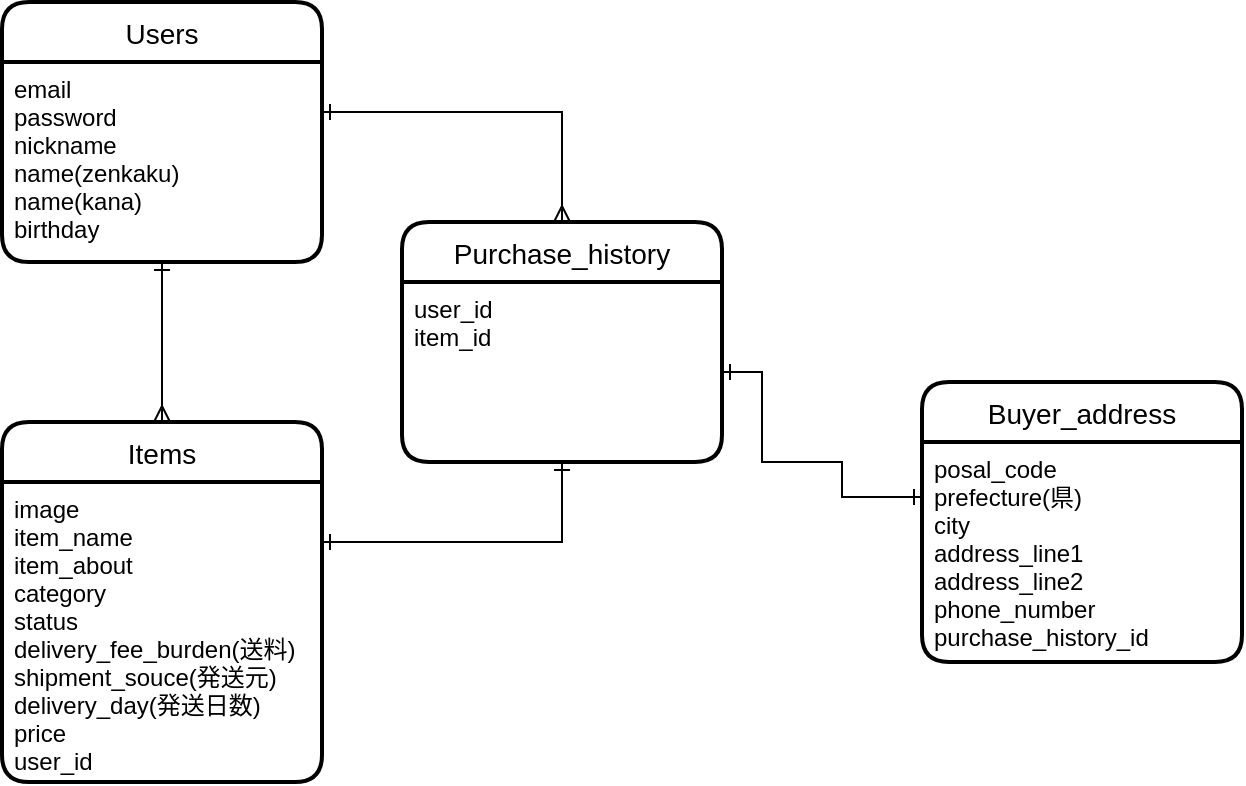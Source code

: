 <mxfile version="14.2.4" type="embed">
    <diagram id="UH21vCe4Wy03LuEB0gQ2" name="ページ1">
        <mxGraphModel dx="1137" dy="680" grid="1" gridSize="10" guides="1" tooltips="1" connect="1" arrows="1" fold="1" page="1" pageScale="1" pageWidth="850" pageHeight="1100" math="0" shadow="0">
            <root>
                <mxCell id="0"/>
                <mxCell id="1" parent="0"/>
                <mxCell id="25" style="edgeStyle=orthogonalEdgeStyle;rounded=0;orthogonalLoop=1;jettySize=auto;html=1;exitX=1;exitY=0.5;exitDx=0;exitDy=0;startArrow=ERone;startFill=0;endArrow=ERone;endFill=0;targetPerimeterSpacing=0;" edge="1" parent="1">
                    <mxGeometry relative="1" as="geometry">
                        <mxPoint x="360" y="380" as="targetPoint"/>
                        <mxPoint x="240" y="420" as="sourcePoint"/>
                        <Array as="points">
                            <mxPoint x="360" y="420"/>
                        </Array>
                    </mxGeometry>
                </mxCell>
                <mxCell id="51" value="Users" style="swimlane;childLayout=stackLayout;horizontal=1;startSize=30;horizontalStack=0;rounded=1;fontSize=14;fontStyle=0;strokeWidth=2;resizeParent=0;resizeLast=1;shadow=0;dashed=0;align=center;" vertex="1" parent="1">
                    <mxGeometry x="80" y="150" width="160" height="130" as="geometry"/>
                </mxCell>
                <mxCell id="52" value="email&#10;password&#10;nickname&#10;name(zenkaku)&#10;name(kana)&#10;birthday&#10;" style="align=left;strokeColor=none;fillColor=none;spacingLeft=4;fontSize=12;verticalAlign=top;resizable=0;rotatable=0;part=1;" vertex="1" parent="51">
                    <mxGeometry y="30" width="160" height="100" as="geometry"/>
                </mxCell>
                <mxCell id="53" value="Items" style="swimlane;childLayout=stackLayout;horizontal=1;startSize=30;horizontalStack=0;rounded=1;fontSize=14;fontStyle=0;strokeWidth=2;resizeParent=0;resizeLast=1;shadow=0;dashed=0;align=center;" vertex="1" parent="1">
                    <mxGeometry x="80" y="360" width="160" height="180" as="geometry"/>
                </mxCell>
                <mxCell id="54" value="image&#10;item_name&#10;item_about&#10;category&#10;status&#10;delivery_fee_burden(送料)&#10;shipment_souce(発送元)&#10;delivery_day(発送日数)&#10;price&#10;user_id&#10;" style="align=left;strokeColor=none;fillColor=none;spacingLeft=4;fontSize=12;verticalAlign=top;resizable=0;rotatable=0;part=1;" vertex="1" parent="53">
                    <mxGeometry y="30" width="160" height="150" as="geometry"/>
                </mxCell>
                <mxCell id="60" style="edgeStyle=orthogonalEdgeStyle;rounded=0;orthogonalLoop=1;jettySize=auto;html=1;exitX=1;exitY=0.5;exitDx=0;exitDy=0;startArrow=ERone;startFill=0;endArrow=ERone;endFill=0;targetPerimeterSpacing=0;entryX=0;entryY=0.25;entryDx=0;entryDy=0;" edge="1" parent="1" source="72" target="67">
                    <mxGeometry relative="1" as="geometry">
                        <mxPoint x="450" y="380" as="sourcePoint"/>
                        <mxPoint x="500" y="320" as="targetPoint"/>
                        <Array as="points">
                            <mxPoint x="460" y="335"/>
                            <mxPoint x="460" y="380"/>
                            <mxPoint x="500" y="380"/>
                            <mxPoint x="500" y="398"/>
                        </Array>
                    </mxGeometry>
                </mxCell>
                <mxCell id="59" style="edgeStyle=orthogonalEdgeStyle;rounded=0;orthogonalLoop=1;jettySize=auto;html=1;exitX=1;exitY=0.25;exitDx=0;exitDy=0;entryX=0.5;entryY=0;entryDx=0;entryDy=0;startArrow=ERone;startFill=0;endArrow=ERmany;endFill=0;targetPerimeterSpacing=0;" edge="1" parent="1" source="52">
                    <mxGeometry relative="1" as="geometry">
                        <mxPoint x="360" y="260" as="targetPoint"/>
                        <Array as="points">
                            <mxPoint x="360" y="205"/>
                        </Array>
                    </mxGeometry>
                </mxCell>
                <mxCell id="66" value="Buyer_address" style="swimlane;childLayout=stackLayout;horizontal=1;startSize=30;horizontalStack=0;rounded=1;fontSize=14;fontStyle=0;strokeWidth=2;resizeParent=0;resizeLast=1;shadow=0;dashed=0;align=center;" vertex="1" parent="1">
                    <mxGeometry x="540" y="340" width="160" height="140" as="geometry"/>
                </mxCell>
                <mxCell id="67" value="posal_code&#10;prefecture(県)&#10;city&#10;address_line1&#10;address_line2&#10;phone_number&#10;purchase_history_id" style="align=left;strokeColor=none;fillColor=none;spacingLeft=4;fontSize=12;verticalAlign=top;resizable=0;rotatable=0;part=1;" vertex="1" parent="66">
                    <mxGeometry y="30" width="160" height="110" as="geometry"/>
                </mxCell>
                <mxCell id="71" value="Purchase_history" style="swimlane;childLayout=stackLayout;horizontal=1;startSize=30;horizontalStack=0;rounded=1;fontSize=14;fontStyle=0;strokeWidth=2;resizeParent=0;resizeLast=1;shadow=0;dashed=0;align=center;" vertex="1" parent="1">
                    <mxGeometry x="280" y="260" width="160" height="120" as="geometry"/>
                </mxCell>
                <mxCell id="72" value="user_id&#10;item_id" style="align=left;strokeColor=none;fillColor=none;spacingLeft=4;fontSize=12;verticalAlign=top;resizable=0;rotatable=0;part=1;" vertex="1" parent="71">
                    <mxGeometry y="30" width="160" height="90" as="geometry"/>
                </mxCell>
                <mxCell id="74" style="edgeStyle=orthogonalEdgeStyle;rounded=0;orthogonalLoop=1;jettySize=auto;html=1;exitX=0.5;exitY=1;exitDx=0;exitDy=0;entryX=0.5;entryY=0;entryDx=0;entryDy=0;startArrow=ERone;startFill=0;endArrow=ERmany;endFill=0;targetPerimeterSpacing=0;" edge="1" parent="1" source="52" target="53">
                    <mxGeometry relative="1" as="geometry"/>
                </mxCell>
            </root>
        </mxGraphModel>
    </diagram>
</mxfile>